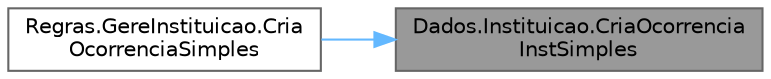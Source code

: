 digraph "Dados.Instituicao.CriaOcorrenciaInstSimples"
{
 // LATEX_PDF_SIZE
  bgcolor="transparent";
  edge [fontname=Helvetica,fontsize=10,labelfontname=Helvetica,labelfontsize=10];
  node [fontname=Helvetica,fontsize=10,shape=box,height=0.2,width=0.4];
  rankdir="RL";
  Node1 [id="Node000001",label="Dados.Instituicao.CriaOcorrencia\lInstSimples",height=0.2,width=0.4,color="gray40", fillcolor="grey60", style="filled", fontcolor="black",tooltip=" "];
  Node1 -> Node2 [id="edge2_Node000001_Node000002",dir="back",color="steelblue1",style="solid",tooltip=" "];
  Node2 [id="Node000002",label="Regras.GereInstituicao.Cria\lOcorrenciaSimples",height=0.2,width=0.4,color="grey40", fillcolor="white", style="filled",URL="$class_regras_1_1_gere_instituicao.html#aa379004ac9b3958288ecda70219ad702",tooltip="Funcao que cria uma ocorrencia simples."];
}
